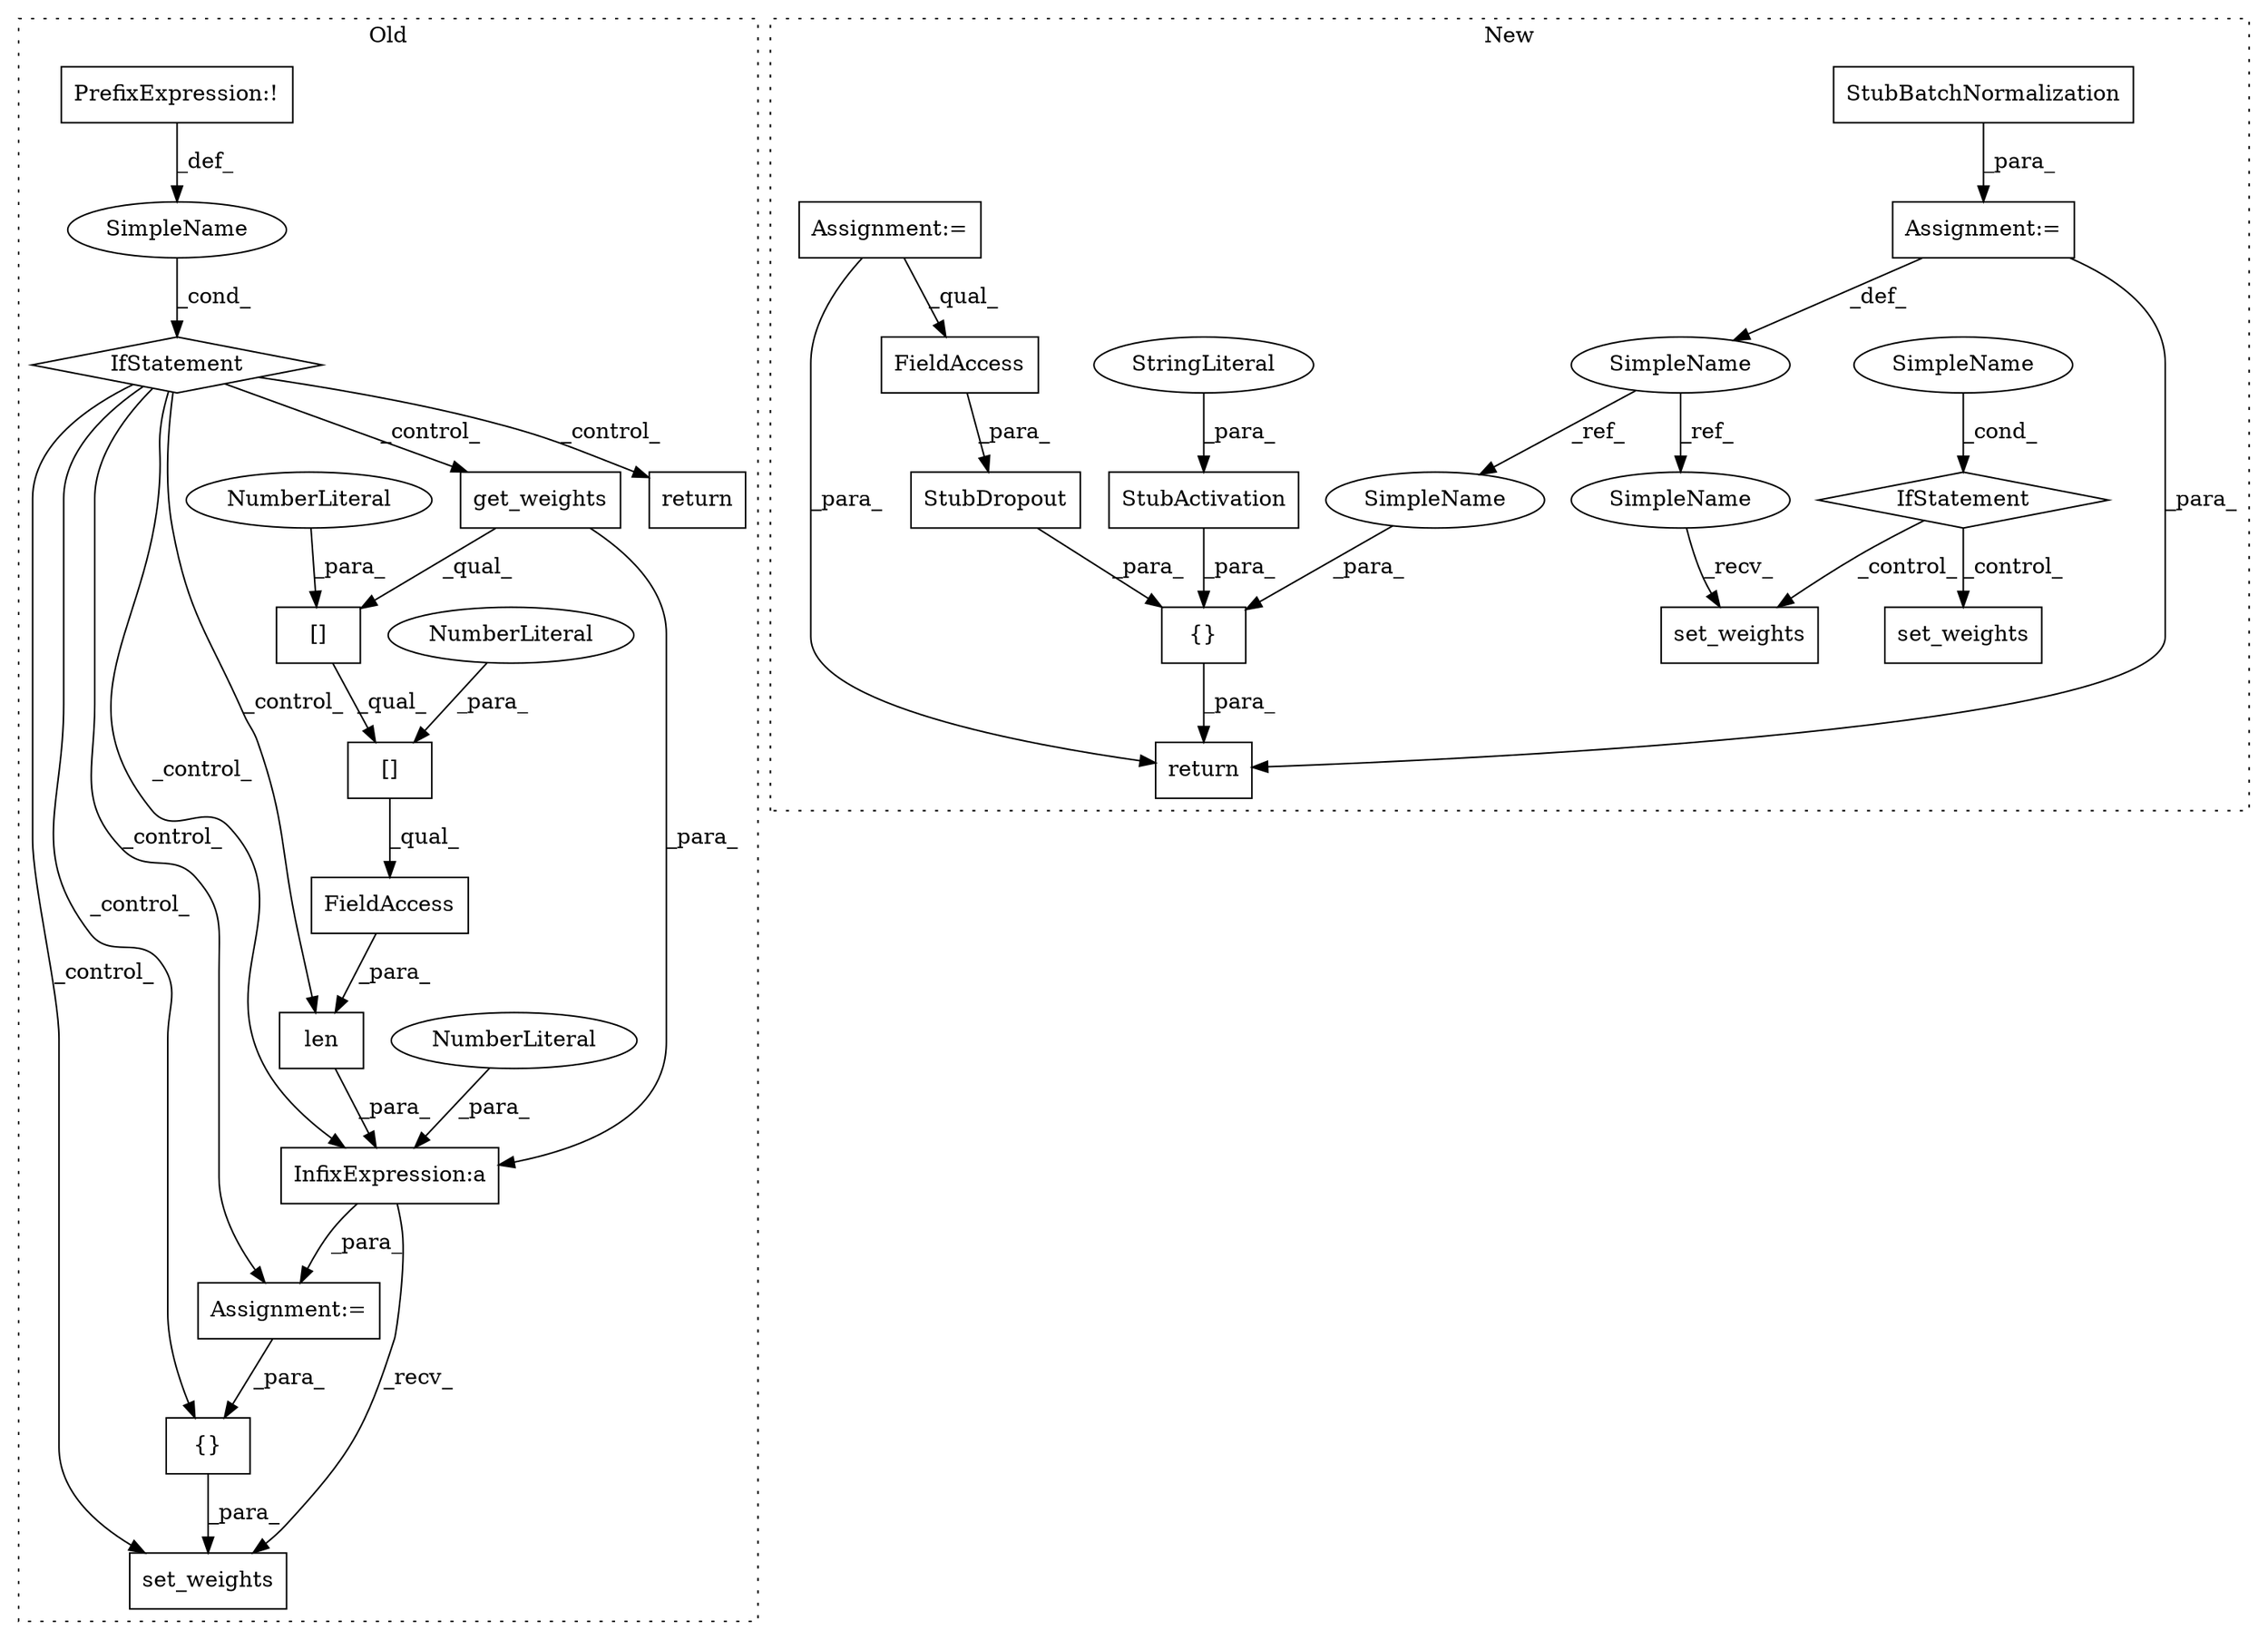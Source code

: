 digraph G {
subgraph cluster0 {
1 [label="set_weights" a="32" s="1990,2036" l="12,1" shape="box"];
3 [label="{}" a="4" s="2011,2035" l="1,1" shape="box"];
4 [label="Assignment:=" a="7" s="1622" l="6" shape="box"];
5 [label="SimpleName" a="42" s="" l="" shape="ellipse"];
6 [label="len" a="32" s="1019,1059" l="4,1" shape="box"];
7 [label="FieldAccess" a="22" s="1023" l="36" shape="box"];
10 [label="InfixExpression:a" a="27" s="1060" l="3" shape="box"];
11 [label="PrefixExpression:!" a="38" s="866" l="1" shape="box"];
12 [label="[]" a="2" s="1023,1052" l="28,1" shape="box"];
13 [label="NumberLiteral" a="34" s="1051" l="1" shape="ellipse"];
14 [label="[]" a="2" s="1023,1049" l="25,1" shape="box"];
15 [label="NumberLiteral" a="34" s="1048" l="1" shape="ellipse"];
16 [label="NumberLiteral" a="34" s="1063" l="1" shape="ellipse"];
18 [label="get_weights" a="32" s="1034" l="13" shape="box"];
26 [label="IfStatement" a="25" s="862,875" l="4,2" shape="diamond"];
29 [label="return" a="41" s="885" l="7" shape="box"];
label = "Old";
style="dotted";
}
subgraph cluster1 {
2 [label="set_weights" a="32" s="1584,1704" l="19,2" shape="box"];
8 [label="IfStatement" a="25" s="1547,1559" l="4,2" shape="diamond"];
9 [label="set_weights" a="32" s="1901,1924" l="12,1" shape="box"];
17 [label="SimpleName" a="42" s="1551" l="8" shape="ellipse"];
19 [label="SimpleName" a="42" s="1514" l="2" shape="ellipse"];
20 [label="{}" a="4" s="1953,2034" l="1,1" shape="box"];
21 [label="StubActivation" a="32" s="1957,1978" l="15,1" shape="box"];
22 [label="StringLiteral" a="45" s="1972" l="6" shape="ellipse"];
23 [label="StubDropout" a="32" s="1995,2033" l="12,1" shape="box"];
24 [label="FieldAccess" a="22" s="2007" l="26" shape="box"];
25 [label="StubBatchNormalization" a="32" s="1517" l="24" shape="box"];
27 [label="Assignment:=" a="7" s="477" l="8" shape="box"];
28 [label="Assignment:=" a="7" s="1516" l="1" shape="box"];
30 [label="return" a="41" s="1937" l="7" shape="box"];
31 [label="SimpleName" a="42" s="1898" l="2" shape="ellipse"];
32 [label="SimpleName" a="42" s="1954" l="2" shape="ellipse"];
label = "New";
style="dotted";
}
3 -> 1 [label="_para_"];
4 -> 3 [label="_para_"];
5 -> 26 [label="_cond_"];
6 -> 10 [label="_para_"];
7 -> 6 [label="_para_"];
8 -> 9 [label="_control_"];
8 -> 2 [label="_control_"];
10 -> 4 [label="_para_"];
10 -> 1 [label="_recv_"];
11 -> 5 [label="_def_"];
12 -> 7 [label="_qual_"];
13 -> 12 [label="_para_"];
14 -> 12 [label="_qual_"];
15 -> 14 [label="_para_"];
16 -> 10 [label="_para_"];
17 -> 8 [label="_cond_"];
18 -> 14 [label="_qual_"];
18 -> 10 [label="_para_"];
19 -> 31 [label="_ref_"];
19 -> 32 [label="_ref_"];
20 -> 30 [label="_para_"];
21 -> 20 [label="_para_"];
22 -> 21 [label="_para_"];
23 -> 20 [label="_para_"];
24 -> 23 [label="_para_"];
25 -> 28 [label="_para_"];
26 -> 1 [label="_control_"];
26 -> 10 [label="_control_"];
26 -> 29 [label="_control_"];
26 -> 3 [label="_control_"];
26 -> 6 [label="_control_"];
26 -> 4 [label="_control_"];
26 -> 18 [label="_control_"];
27 -> 30 [label="_para_"];
27 -> 24 [label="_qual_"];
28 -> 19 [label="_def_"];
28 -> 30 [label="_para_"];
31 -> 9 [label="_recv_"];
32 -> 20 [label="_para_"];
}